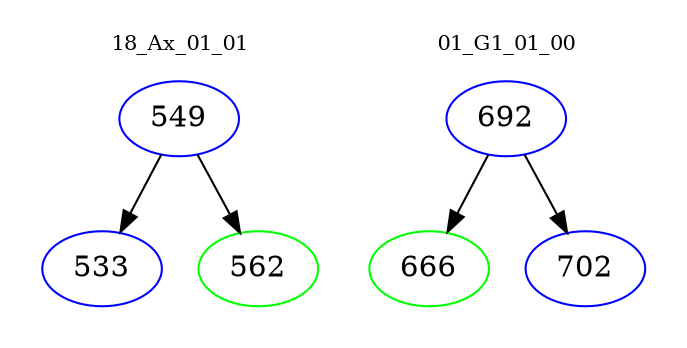 digraph{
subgraph cluster_0 {
color = white
label = "18_Ax_01_01";
fontsize=10;
T0_549 [label="549", color="blue"]
T0_549 -> T0_533 [color="black"]
T0_533 [label="533", color="blue"]
T0_549 -> T0_562 [color="black"]
T0_562 [label="562", color="green"]
}
subgraph cluster_1 {
color = white
label = "01_G1_01_00";
fontsize=10;
T1_692 [label="692", color="blue"]
T1_692 -> T1_666 [color="black"]
T1_666 [label="666", color="green"]
T1_692 -> T1_702 [color="black"]
T1_702 [label="702", color="blue"]
}
}
